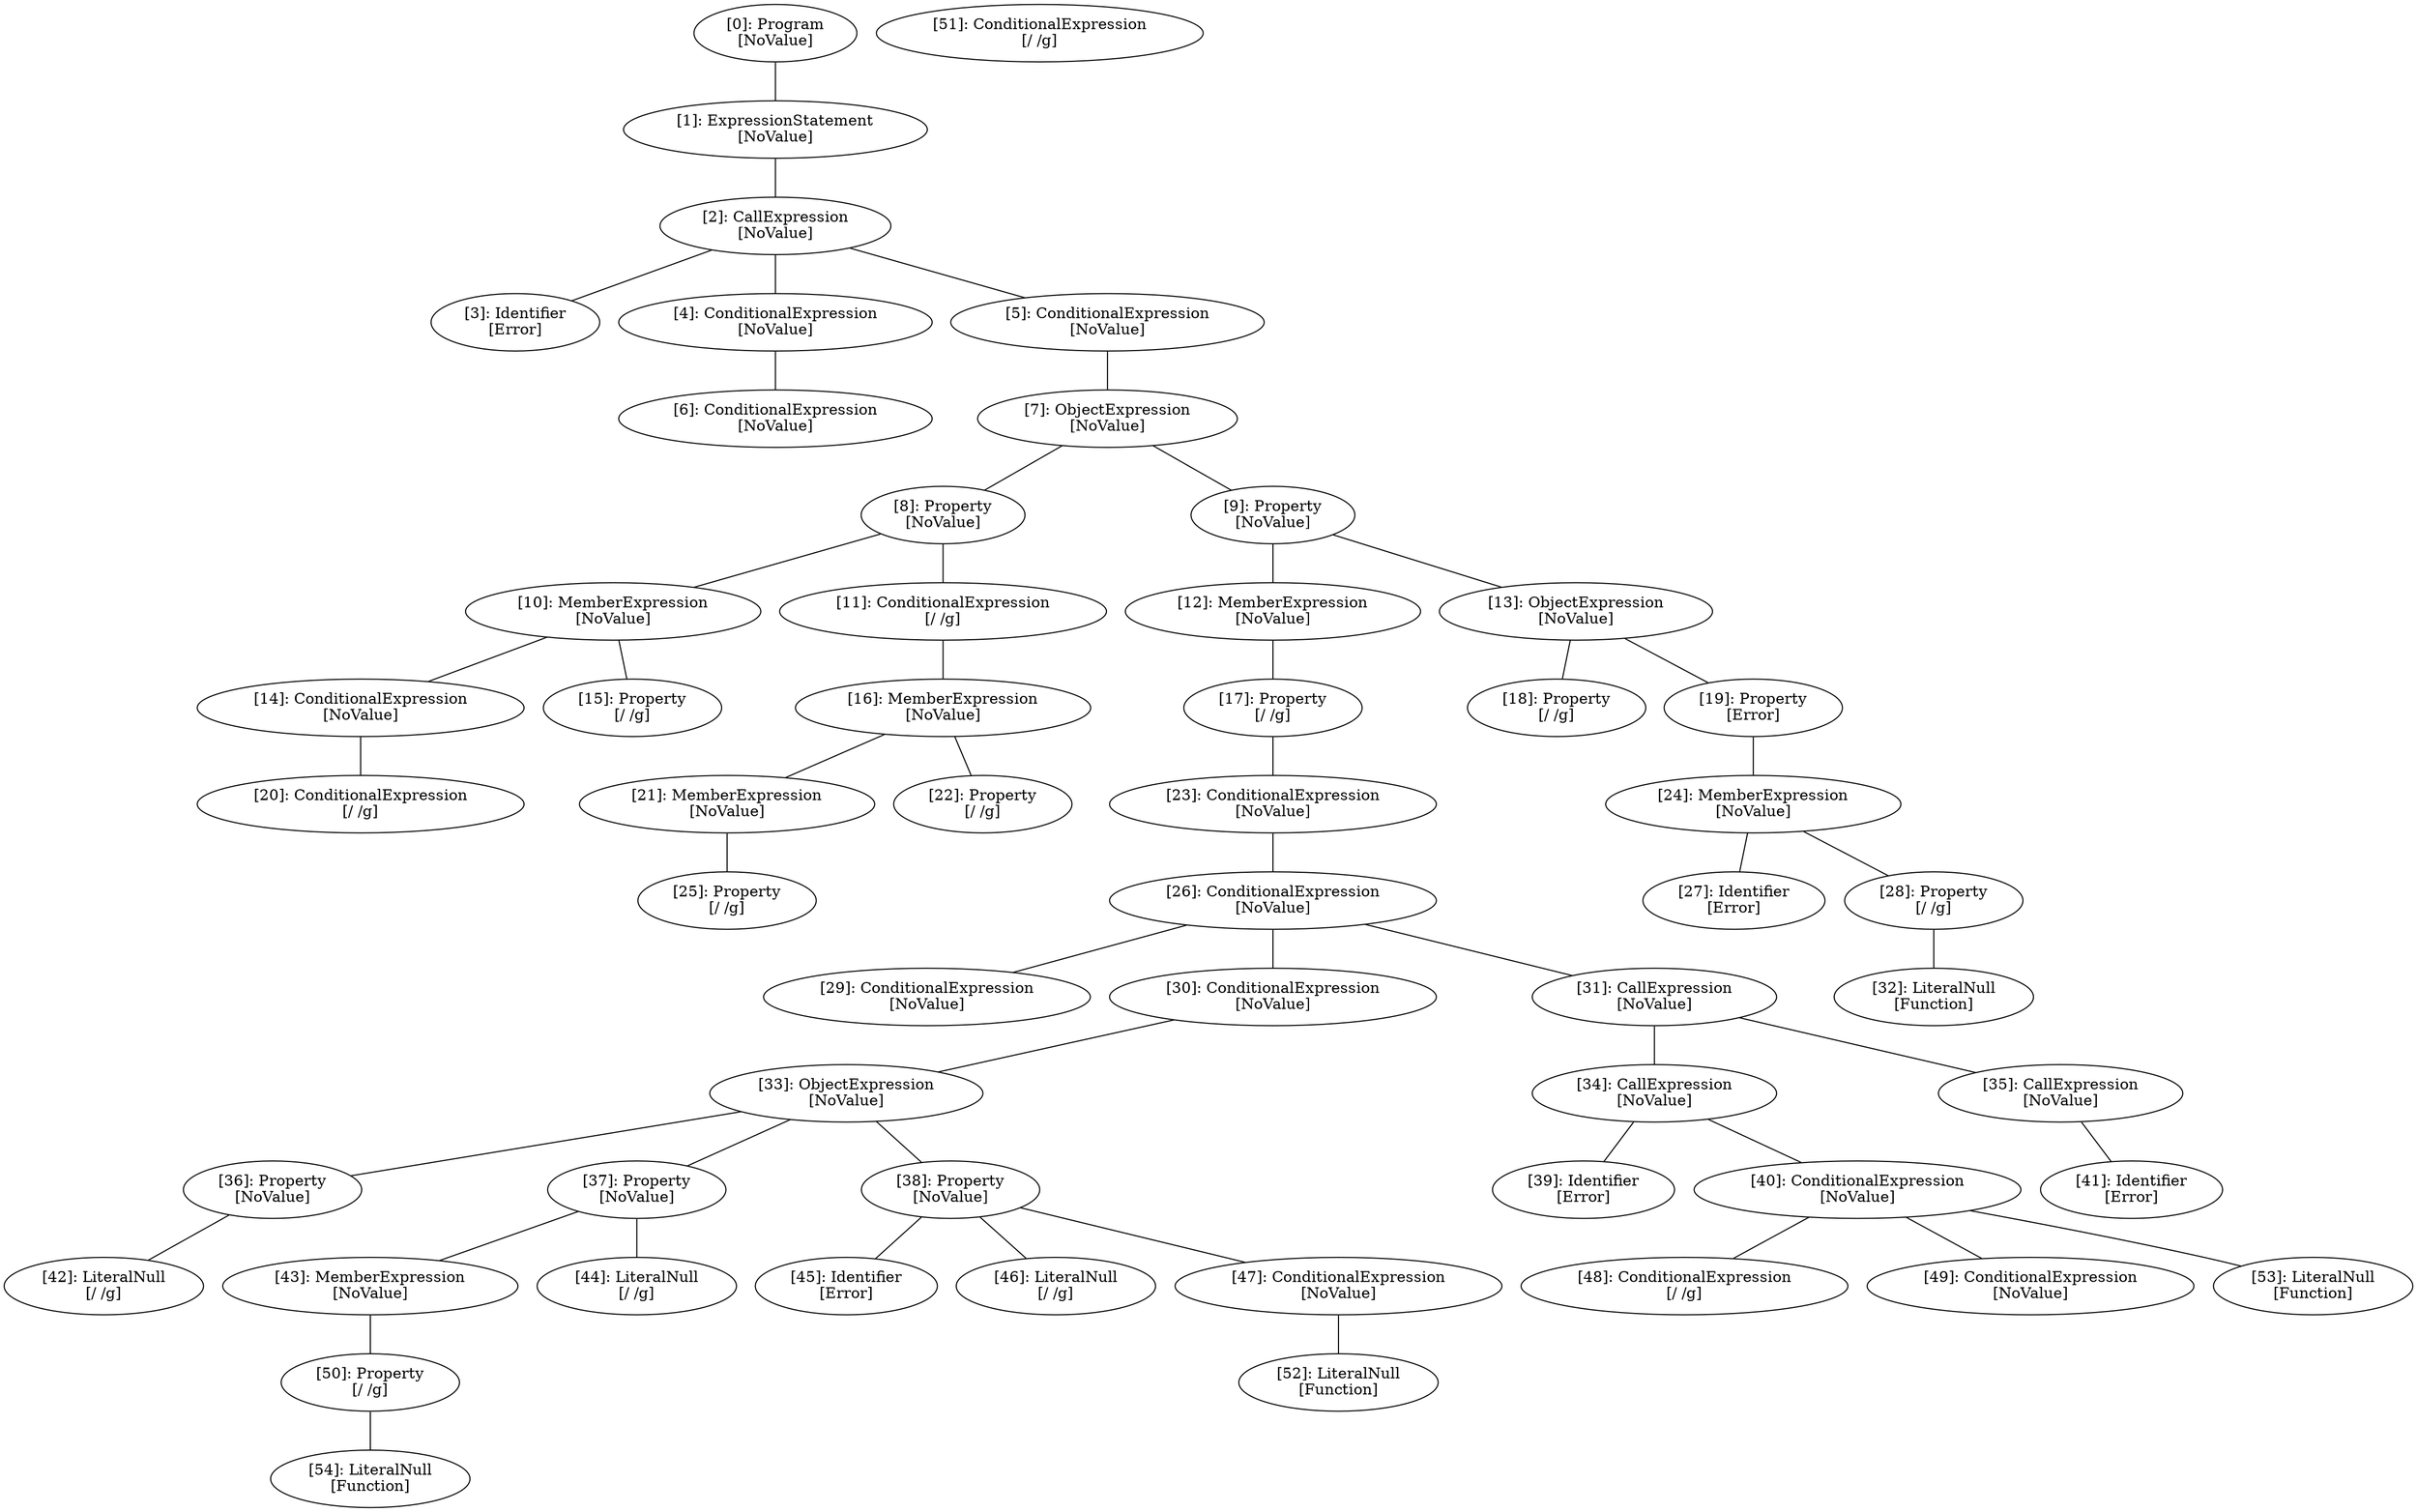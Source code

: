 // Result
graph {
	0 [label="[0]: Program
[NoValue]"]
	1 [label="[1]: ExpressionStatement
[NoValue]"]
	2 [label="[2]: CallExpression
[NoValue]"]
	3 [label="[3]: Identifier
[Error]"]
	4 [label="[4]: ConditionalExpression
[NoValue]"]
	5 [label="[5]: ConditionalExpression
[NoValue]"]
	6 [label="[6]: ConditionalExpression
[NoValue]"]
	7 [label="[7]: ObjectExpression
[NoValue]"]
	8 [label="[8]: Property
[NoValue]"]
	9 [label="[9]: Property
[NoValue]"]
	10 [label="[10]: MemberExpression
[NoValue]"]
	11 [label="[11]: ConditionalExpression
[/ /g]"]
	12 [label="[12]: MemberExpression
[NoValue]"]
	13 [label="[13]: ObjectExpression
[NoValue]"]
	14 [label="[14]: ConditionalExpression
[NoValue]"]
	15 [label="[15]: Property
[/ /g]"]
	16 [label="[16]: MemberExpression
[NoValue]"]
	17 [label="[17]: Property
[/ /g]"]
	18 [label="[18]: Property
[/ /g]"]
	19 [label="[19]: Property
[Error]"]
	20 [label="[20]: ConditionalExpression
[/ /g]"]
	21 [label="[21]: MemberExpression
[NoValue]"]
	22 [label="[22]: Property
[/ /g]"]
	23 [label="[23]: ConditionalExpression
[NoValue]"]
	24 [label="[24]: MemberExpression
[NoValue]"]
	25 [label="[25]: Property
[/ /g]"]
	26 [label="[26]: ConditionalExpression
[NoValue]"]
	27 [label="[27]: Identifier
[Error]"]
	28 [label="[28]: Property
[/ /g]"]
	29 [label="[29]: ConditionalExpression
[NoValue]"]
	30 [label="[30]: ConditionalExpression
[NoValue]"]
	31 [label="[31]: CallExpression
[NoValue]"]
	32 [label="[32]: LiteralNull
[Function]"]
	33 [label="[33]: ObjectExpression
[NoValue]"]
	34 [label="[34]: CallExpression
[NoValue]"]
	35 [label="[35]: CallExpression
[NoValue]"]
	36 [label="[36]: Property
[NoValue]"]
	37 [label="[37]: Property
[NoValue]"]
	38 [label="[38]: Property
[NoValue]"]
	39 [label="[39]: Identifier
[Error]"]
	40 [label="[40]: ConditionalExpression
[NoValue]"]
	41 [label="[41]: Identifier
[Error]"]
	42 [label="[42]: LiteralNull
[/ /g]"]
	43 [label="[43]: MemberExpression
[NoValue]"]
	44 [label="[44]: LiteralNull
[/ /g]"]
	45 [label="[45]: Identifier
[Error]"]
	46 [label="[46]: LiteralNull
[/ /g]"]
	47 [label="[47]: ConditionalExpression
[NoValue]"]
	48 [label="[48]: ConditionalExpression
[/ /g]"]
	49 [label="[49]: ConditionalExpression
[NoValue]"]
	50 [label="[50]: Property
[/ /g]"]
	51 [label="[51]: ConditionalExpression
[/ /g]"]
	52 [label="[52]: LiteralNull
[Function]"]
	53 [label="[53]: LiteralNull
[Function]"]
	54 [label="[54]: LiteralNull
[Function]"]
	0 -- 1
	1 -- 2
	2 -- 3
	2 -- 4
	2 -- 5
	4 -- 6
	5 -- 7
	7 -- 8
	7 -- 9
	8 -- 10
	8 -- 11
	9 -- 12
	9 -- 13
	10 -- 14
	10 -- 15
	11 -- 16
	12 -- 17
	13 -- 18
	13 -- 19
	14 -- 20
	16 -- 21
	16 -- 22
	17 -- 23
	19 -- 24
	21 -- 25
	23 -- 26
	24 -- 27
	24 -- 28
	26 -- 29
	26 -- 30
	26 -- 31
	28 -- 32
	30 -- 33
	31 -- 34
	31 -- 35
	33 -- 36
	33 -- 37
	33 -- 38
	34 -- 39
	34 -- 40
	35 -- 41
	36 -- 42
	37 -- 43
	37 -- 44
	38 -- 45
	38 -- 46
	38 -- 47
	40 -- 48
	40 -- 49
	40 -- 53
	43 -- 50
	47 -- 52
	50 -- 54
}
